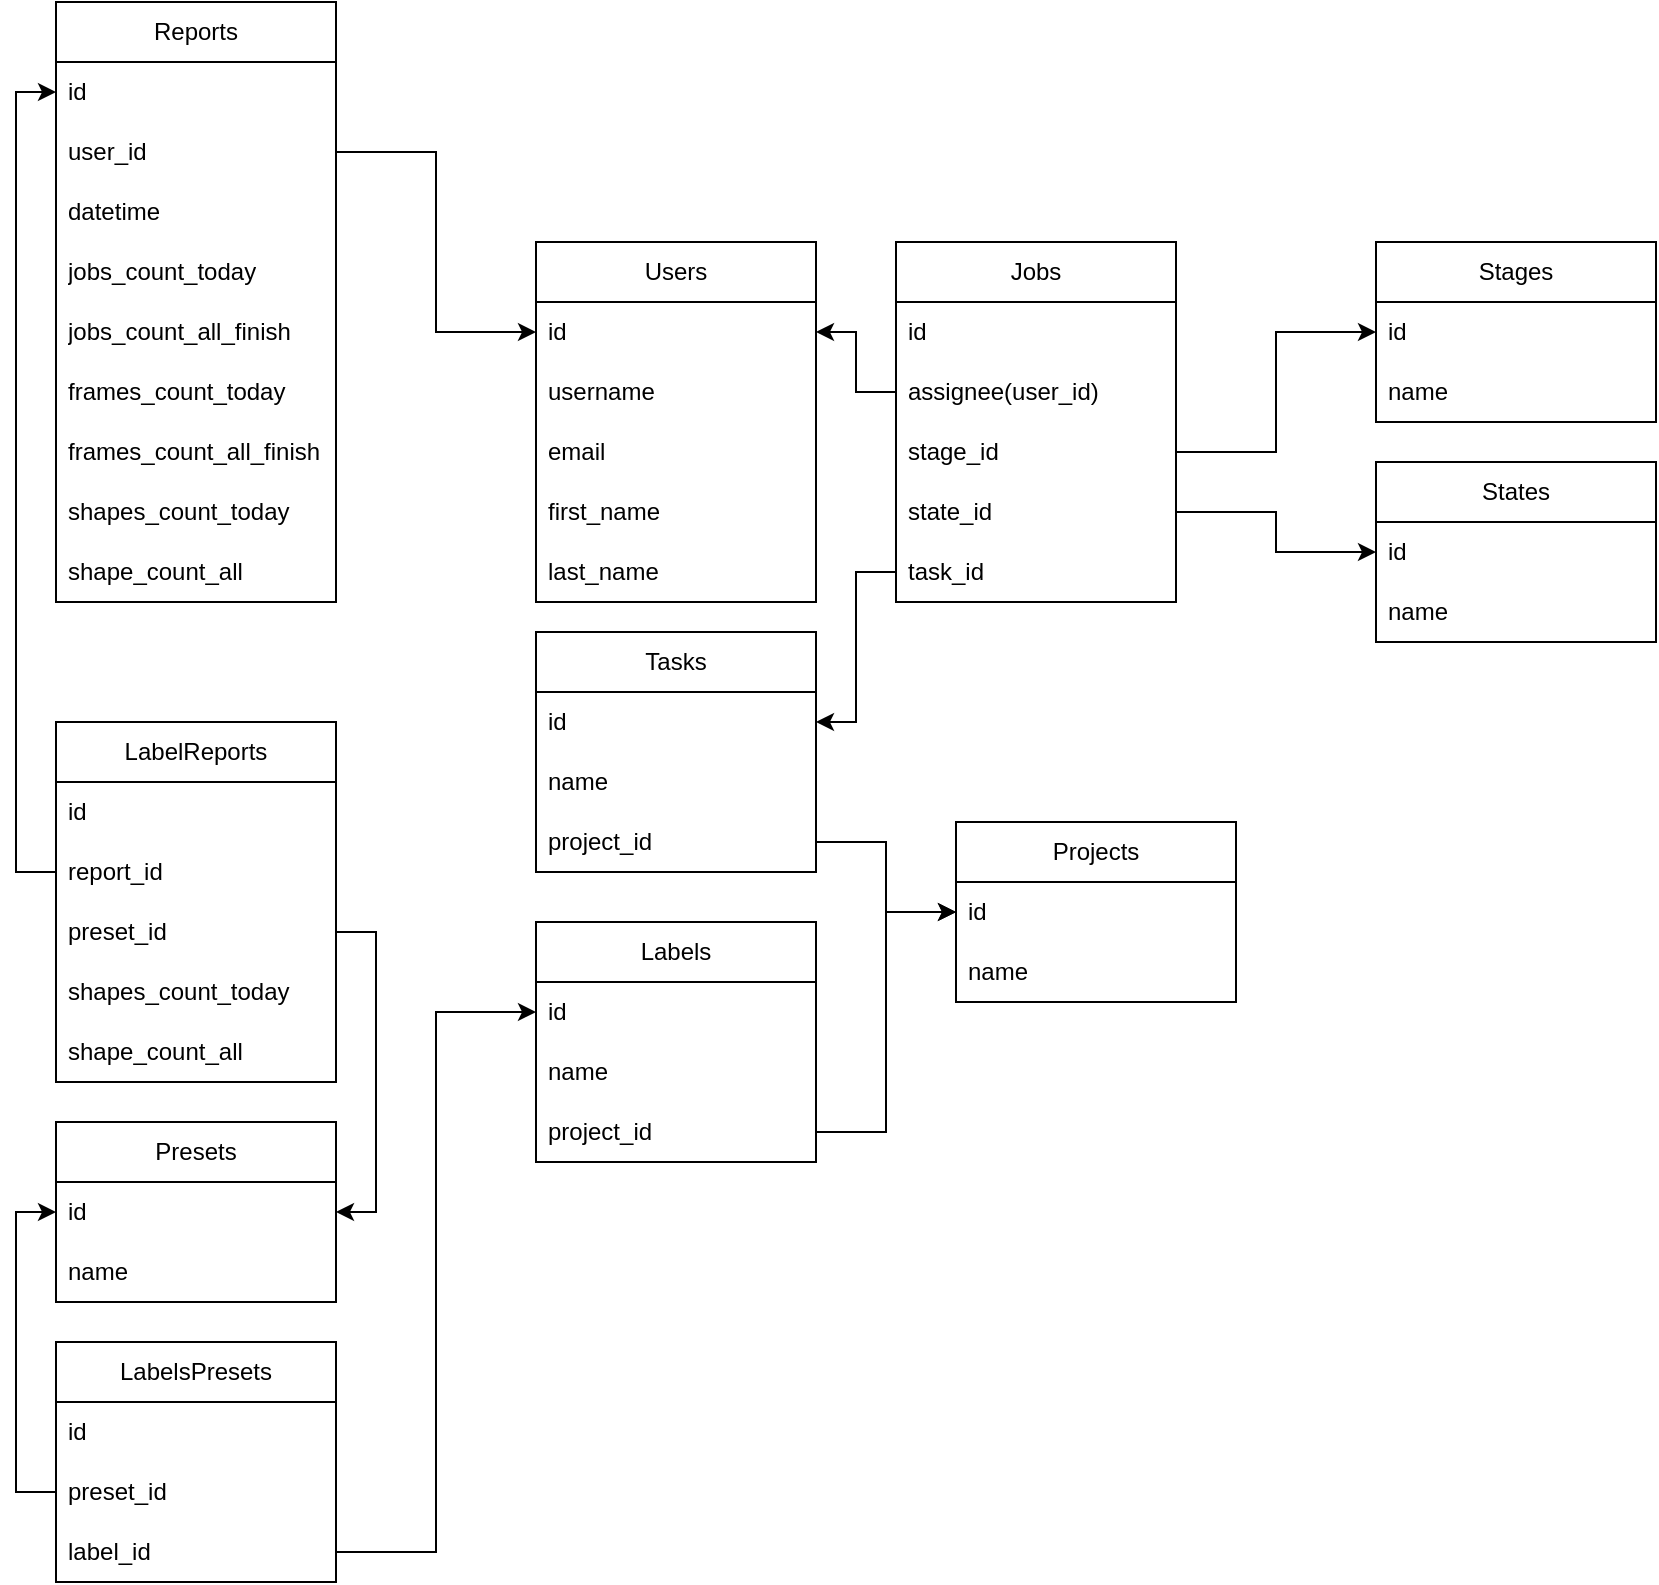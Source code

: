 <mxfile version="28.2.5">
  <diagram name="Страница — 1" id="PaRIsYtmUjQ1NMdTK2ZF">
    <mxGraphModel dx="1426" dy="827" grid="1" gridSize="10" guides="1" tooltips="1" connect="1" arrows="1" fold="1" page="1" pageScale="1" pageWidth="827" pageHeight="1169" math="0" shadow="0">
      <root>
        <mxCell id="0" />
        <mxCell id="1" parent="0" />
        <mxCell id="SBnb-xyRFItgp8HBCIKP-1" value="Users" style="swimlane;fontStyle=0;childLayout=stackLayout;horizontal=1;startSize=30;horizontalStack=0;resizeParent=1;resizeParentMax=0;resizeLast=0;collapsible=1;marginBottom=0;whiteSpace=wrap;html=1;" parent="1" vertex="1">
          <mxGeometry x="470" y="360" width="140" height="180" as="geometry" />
        </mxCell>
        <mxCell id="SBnb-xyRFItgp8HBCIKP-2" value="id" style="text;strokeColor=none;fillColor=none;align=left;verticalAlign=middle;spacingLeft=4;spacingRight=4;overflow=hidden;points=[[0,0.5],[1,0.5]];portConstraint=eastwest;rotatable=0;whiteSpace=wrap;html=1;" parent="SBnb-xyRFItgp8HBCIKP-1" vertex="1">
          <mxGeometry y="30" width="140" height="30" as="geometry" />
        </mxCell>
        <mxCell id="SBnb-xyRFItgp8HBCIKP-3" value="username" style="text;strokeColor=none;fillColor=none;align=left;verticalAlign=middle;spacingLeft=4;spacingRight=4;overflow=hidden;points=[[0,0.5],[1,0.5]];portConstraint=eastwest;rotatable=0;whiteSpace=wrap;html=1;" parent="SBnb-xyRFItgp8HBCIKP-1" vertex="1">
          <mxGeometry y="60" width="140" height="30" as="geometry" />
        </mxCell>
        <mxCell id="SBnb-xyRFItgp8HBCIKP-4" value="email" style="text;strokeColor=none;fillColor=none;align=left;verticalAlign=middle;spacingLeft=4;spacingRight=4;overflow=hidden;points=[[0,0.5],[1,0.5]];portConstraint=eastwest;rotatable=0;whiteSpace=wrap;html=1;" parent="SBnb-xyRFItgp8HBCIKP-1" vertex="1">
          <mxGeometry y="90" width="140" height="30" as="geometry" />
        </mxCell>
        <mxCell id="3XuOP9BdUM5fWgIZzg3s-2" value="first_name" style="text;strokeColor=none;fillColor=none;align=left;verticalAlign=middle;spacingLeft=4;spacingRight=4;overflow=hidden;points=[[0,0.5],[1,0.5]];portConstraint=eastwest;rotatable=0;whiteSpace=wrap;html=1;" parent="SBnb-xyRFItgp8HBCIKP-1" vertex="1">
          <mxGeometry y="120" width="140" height="30" as="geometry" />
        </mxCell>
        <mxCell id="3XuOP9BdUM5fWgIZzg3s-1" value="last_name" style="text;strokeColor=none;fillColor=none;align=left;verticalAlign=middle;spacingLeft=4;spacingRight=4;overflow=hidden;points=[[0,0.5],[1,0.5]];portConstraint=eastwest;rotatable=0;whiteSpace=wrap;html=1;" parent="SBnb-xyRFItgp8HBCIKP-1" vertex="1">
          <mxGeometry y="150" width="140" height="30" as="geometry" />
        </mxCell>
        <mxCell id="SBnb-xyRFItgp8HBCIKP-5" value="Projects" style="swimlane;fontStyle=0;childLayout=stackLayout;horizontal=1;startSize=30;horizontalStack=0;resizeParent=1;resizeParentMax=0;resizeLast=0;collapsible=1;marginBottom=0;whiteSpace=wrap;html=1;" parent="1" vertex="1">
          <mxGeometry x="680" y="650" width="140" height="90" as="geometry" />
        </mxCell>
        <mxCell id="SBnb-xyRFItgp8HBCIKP-6" value="id" style="text;strokeColor=none;fillColor=none;align=left;verticalAlign=middle;spacingLeft=4;spacingRight=4;overflow=hidden;points=[[0,0.5],[1,0.5]];portConstraint=eastwest;rotatable=0;whiteSpace=wrap;html=1;" parent="SBnb-xyRFItgp8HBCIKP-5" vertex="1">
          <mxGeometry y="30" width="140" height="30" as="geometry" />
        </mxCell>
        <mxCell id="SBnb-xyRFItgp8HBCIKP-7" value="name" style="text;strokeColor=none;fillColor=none;align=left;verticalAlign=middle;spacingLeft=4;spacingRight=4;overflow=hidden;points=[[0,0.5],[1,0.5]];portConstraint=eastwest;rotatable=0;whiteSpace=wrap;html=1;" parent="SBnb-xyRFItgp8HBCIKP-5" vertex="1">
          <mxGeometry y="60" width="140" height="30" as="geometry" />
        </mxCell>
        <mxCell id="SBnb-xyRFItgp8HBCIKP-9" value="Tasks" style="swimlane;fontStyle=0;childLayout=stackLayout;horizontal=1;startSize=30;horizontalStack=0;resizeParent=1;resizeParentMax=0;resizeLast=0;collapsible=1;marginBottom=0;whiteSpace=wrap;html=1;" parent="1" vertex="1">
          <mxGeometry x="470" y="555" width="140" height="120" as="geometry" />
        </mxCell>
        <mxCell id="SBnb-xyRFItgp8HBCIKP-10" value="id" style="text;strokeColor=none;fillColor=none;align=left;verticalAlign=middle;spacingLeft=4;spacingRight=4;overflow=hidden;points=[[0,0.5],[1,0.5]];portConstraint=eastwest;rotatable=0;whiteSpace=wrap;html=1;" parent="SBnb-xyRFItgp8HBCIKP-9" vertex="1">
          <mxGeometry y="30" width="140" height="30" as="geometry" />
        </mxCell>
        <mxCell id="SBnb-xyRFItgp8HBCIKP-11" value="name" style="text;strokeColor=none;fillColor=none;align=left;verticalAlign=middle;spacingLeft=4;spacingRight=4;overflow=hidden;points=[[0,0.5],[1,0.5]];portConstraint=eastwest;rotatable=0;whiteSpace=wrap;html=1;" parent="SBnb-xyRFItgp8HBCIKP-9" vertex="1">
          <mxGeometry y="60" width="140" height="30" as="geometry" />
        </mxCell>
        <mxCell id="SBnb-xyRFItgp8HBCIKP-12" value="project_id" style="text;strokeColor=none;fillColor=none;align=left;verticalAlign=middle;spacingLeft=4;spacingRight=4;overflow=hidden;points=[[0,0.5],[1,0.5]];portConstraint=eastwest;rotatable=0;whiteSpace=wrap;html=1;" parent="SBnb-xyRFItgp8HBCIKP-9" vertex="1">
          <mxGeometry y="90" width="140" height="30" as="geometry" />
        </mxCell>
        <mxCell id="SBnb-xyRFItgp8HBCIKP-13" value="Jobs" style="swimlane;fontStyle=0;childLayout=stackLayout;horizontal=1;startSize=30;horizontalStack=0;resizeParent=1;resizeParentMax=0;resizeLast=0;collapsible=1;marginBottom=0;whiteSpace=wrap;html=1;" parent="1" vertex="1">
          <mxGeometry x="650" y="360" width="140" height="180" as="geometry" />
        </mxCell>
        <mxCell id="SBnb-xyRFItgp8HBCIKP-14" value="id&lt;span style=&quot;white-space: pre;&quot;&gt;&#x9;&lt;/span&gt;" style="text;strokeColor=none;fillColor=none;align=left;verticalAlign=middle;spacingLeft=4;spacingRight=4;overflow=hidden;points=[[0,0.5],[1,0.5]];portConstraint=eastwest;rotatable=0;whiteSpace=wrap;html=1;" parent="SBnb-xyRFItgp8HBCIKP-13" vertex="1">
          <mxGeometry y="30" width="140" height="30" as="geometry" />
        </mxCell>
        <mxCell id="SBnb-xyRFItgp8HBCIKP-15" value="assignee(user_id)" style="text;strokeColor=none;fillColor=none;align=left;verticalAlign=middle;spacingLeft=4;spacingRight=4;overflow=hidden;points=[[0,0.5],[1,0.5]];portConstraint=eastwest;rotatable=0;whiteSpace=wrap;html=1;" parent="SBnb-xyRFItgp8HBCIKP-13" vertex="1">
          <mxGeometry y="60" width="140" height="30" as="geometry" />
        </mxCell>
        <mxCell id="SBnb-xyRFItgp8HBCIKP-16" value="stage_id" style="text;strokeColor=none;fillColor=none;align=left;verticalAlign=middle;spacingLeft=4;spacingRight=4;overflow=hidden;points=[[0,0.5],[1,0.5]];portConstraint=eastwest;rotatable=0;whiteSpace=wrap;html=1;" parent="SBnb-xyRFItgp8HBCIKP-13" vertex="1">
          <mxGeometry y="90" width="140" height="30" as="geometry" />
        </mxCell>
        <mxCell id="SBnb-xyRFItgp8HBCIKP-22" value="state_id" style="text;strokeColor=none;fillColor=none;align=left;verticalAlign=middle;spacingLeft=4;spacingRight=4;overflow=hidden;points=[[0,0.5],[1,0.5]];portConstraint=eastwest;rotatable=0;whiteSpace=wrap;html=1;" parent="SBnb-xyRFItgp8HBCIKP-13" vertex="1">
          <mxGeometry y="120" width="140" height="30" as="geometry" />
        </mxCell>
        <mxCell id="SBnb-xyRFItgp8HBCIKP-23" value="task_id" style="text;strokeColor=none;fillColor=none;align=left;verticalAlign=middle;spacingLeft=4;spacingRight=4;overflow=hidden;points=[[0,0.5],[1,0.5]];portConstraint=eastwest;rotatable=0;whiteSpace=wrap;html=1;" parent="SBnb-xyRFItgp8HBCIKP-13" vertex="1">
          <mxGeometry y="150" width="140" height="30" as="geometry" />
        </mxCell>
        <mxCell id="SBnb-xyRFItgp8HBCIKP-17" value="&lt;span style=&quot;white-space: pre-wrap;&quot; data-src-align=&quot;0:6&quot; class=&quot;aNeGP0gI0B9AV8JaHPyH&quot;&gt;Reports&lt;/span&gt;" style="swimlane;fontStyle=0;childLayout=stackLayout;horizontal=1;startSize=30;horizontalStack=0;resizeParent=1;resizeParentMax=0;resizeLast=0;collapsible=1;marginBottom=0;whiteSpace=wrap;html=1;" parent="1" vertex="1">
          <mxGeometry x="230" y="240" width="140" height="300" as="geometry" />
        </mxCell>
        <mxCell id="SBnb-xyRFItgp8HBCIKP-18" value="id&lt;span style=&quot;white-space: pre;&quot;&gt;&#x9;&lt;/span&gt;" style="text;strokeColor=none;fillColor=none;align=left;verticalAlign=middle;spacingLeft=4;spacingRight=4;overflow=hidden;points=[[0,0.5],[1,0.5]];portConstraint=eastwest;rotatable=0;whiteSpace=wrap;html=1;" parent="SBnb-xyRFItgp8HBCIKP-17" vertex="1">
          <mxGeometry y="30" width="140" height="30" as="geometry" />
        </mxCell>
        <mxCell id="SBnb-xyRFItgp8HBCIKP-19" value="user_id" style="text;strokeColor=none;fillColor=none;align=left;verticalAlign=middle;spacingLeft=4;spacingRight=4;overflow=hidden;points=[[0,0.5],[1,0.5]];portConstraint=eastwest;rotatable=0;whiteSpace=wrap;html=1;" parent="SBnb-xyRFItgp8HBCIKP-17" vertex="1">
          <mxGeometry y="60" width="140" height="30" as="geometry" />
        </mxCell>
        <mxCell id="SBnb-xyRFItgp8HBCIKP-20" value="datetime" style="text;strokeColor=none;fillColor=none;align=left;verticalAlign=middle;spacingLeft=4;spacingRight=4;overflow=hidden;points=[[0,0.5],[1,0.5]];portConstraint=eastwest;rotatable=0;whiteSpace=wrap;html=1;" parent="SBnb-xyRFItgp8HBCIKP-17" vertex="1">
          <mxGeometry y="90" width="140" height="30" as="geometry" />
        </mxCell>
        <mxCell id="SBnb-xyRFItgp8HBCIKP-42" value="jobs_count_today" style="text;strokeColor=none;fillColor=none;align=left;verticalAlign=middle;spacingLeft=4;spacingRight=4;overflow=hidden;points=[[0,0.5],[1,0.5]];portConstraint=eastwest;rotatable=0;whiteSpace=wrap;html=1;" parent="SBnb-xyRFItgp8HBCIKP-17" vertex="1">
          <mxGeometry y="120" width="140" height="30" as="geometry" />
        </mxCell>
        <mxCell id="SBnb-xyRFItgp8HBCIKP-43" value="jobs_count_all_finish" style="text;strokeColor=none;fillColor=none;align=left;verticalAlign=middle;spacingLeft=4;spacingRight=4;overflow=hidden;points=[[0,0.5],[1,0.5]];portConstraint=eastwest;rotatable=0;whiteSpace=wrap;html=1;" parent="SBnb-xyRFItgp8HBCIKP-17" vertex="1">
          <mxGeometry y="150" width="140" height="30" as="geometry" />
        </mxCell>
        <mxCell id="SBnb-xyRFItgp8HBCIKP-41" value="frames_count_today" style="text;strokeColor=none;fillColor=none;align=left;verticalAlign=middle;spacingLeft=4;spacingRight=4;overflow=hidden;points=[[0,0.5],[1,0.5]];portConstraint=eastwest;rotatable=0;whiteSpace=wrap;html=1;" parent="SBnb-xyRFItgp8HBCIKP-17" vertex="1">
          <mxGeometry y="180" width="140" height="30" as="geometry" />
        </mxCell>
        <mxCell id="SBnb-xyRFItgp8HBCIKP-44" value="frames_count_all_finish" style="text;strokeColor=none;fillColor=none;align=left;verticalAlign=middle;spacingLeft=4;spacingRight=4;overflow=hidden;points=[[0,0.5],[1,0.5]];portConstraint=eastwest;rotatable=0;whiteSpace=wrap;html=1;" parent="SBnb-xyRFItgp8HBCIKP-17" vertex="1">
          <mxGeometry y="210" width="140" height="30" as="geometry" />
        </mxCell>
        <mxCell id="SBnb-xyRFItgp8HBCIKP-40" value="shapes_count_today" style="text;strokeColor=none;fillColor=none;align=left;verticalAlign=middle;spacingLeft=4;spacingRight=4;overflow=hidden;points=[[0,0.5],[1,0.5]];portConstraint=eastwest;rotatable=0;whiteSpace=wrap;html=1;" parent="SBnb-xyRFItgp8HBCIKP-17" vertex="1">
          <mxGeometry y="240" width="140" height="30" as="geometry" />
        </mxCell>
        <mxCell id="SBnb-xyRFItgp8HBCIKP-45" value="shape_count_all" style="text;strokeColor=none;fillColor=none;align=left;verticalAlign=middle;spacingLeft=4;spacingRight=4;overflow=hidden;points=[[0,0.5],[1,0.5]];portConstraint=eastwest;rotatable=0;whiteSpace=wrap;html=1;" parent="SBnb-xyRFItgp8HBCIKP-17" vertex="1">
          <mxGeometry y="270" width="140" height="30" as="geometry" />
        </mxCell>
        <mxCell id="SBnb-xyRFItgp8HBCIKP-26" value="Stages" style="swimlane;fontStyle=0;childLayout=stackLayout;horizontal=1;startSize=30;horizontalStack=0;resizeParent=1;resizeParentMax=0;resizeLast=0;collapsible=1;marginBottom=0;whiteSpace=wrap;html=1;" parent="1" vertex="1">
          <mxGeometry x="890" y="360" width="140" height="90" as="geometry" />
        </mxCell>
        <mxCell id="SBnb-xyRFItgp8HBCIKP-27" value="id" style="text;strokeColor=none;fillColor=none;align=left;verticalAlign=middle;spacingLeft=4;spacingRight=4;overflow=hidden;points=[[0,0.5],[1,0.5]];portConstraint=eastwest;rotatable=0;whiteSpace=wrap;html=1;" parent="SBnb-xyRFItgp8HBCIKP-26" vertex="1">
          <mxGeometry y="30" width="140" height="30" as="geometry" />
        </mxCell>
        <mxCell id="SBnb-xyRFItgp8HBCIKP-28" value="name" style="text;strokeColor=none;fillColor=none;align=left;verticalAlign=middle;spacingLeft=4;spacingRight=4;overflow=hidden;points=[[0,0.5],[1,0.5]];portConstraint=eastwest;rotatable=0;whiteSpace=wrap;html=1;" parent="SBnb-xyRFItgp8HBCIKP-26" vertex="1">
          <mxGeometry y="60" width="140" height="30" as="geometry" />
        </mxCell>
        <mxCell id="SBnb-xyRFItgp8HBCIKP-29" value="States" style="swimlane;fontStyle=0;childLayout=stackLayout;horizontal=1;startSize=30;horizontalStack=0;resizeParent=1;resizeParentMax=0;resizeLast=0;collapsible=1;marginBottom=0;whiteSpace=wrap;html=1;" parent="1" vertex="1">
          <mxGeometry x="890" y="470" width="140" height="90" as="geometry" />
        </mxCell>
        <mxCell id="SBnb-xyRFItgp8HBCIKP-30" value="id" style="text;strokeColor=none;fillColor=none;align=left;verticalAlign=middle;spacingLeft=4;spacingRight=4;overflow=hidden;points=[[0,0.5],[1,0.5]];portConstraint=eastwest;rotatable=0;whiteSpace=wrap;html=1;" parent="SBnb-xyRFItgp8HBCIKP-29" vertex="1">
          <mxGeometry y="30" width="140" height="30" as="geometry" />
        </mxCell>
        <mxCell id="SBnb-xyRFItgp8HBCIKP-31" value="name" style="text;strokeColor=none;fillColor=none;align=left;verticalAlign=middle;spacingLeft=4;spacingRight=4;overflow=hidden;points=[[0,0.5],[1,0.5]];portConstraint=eastwest;rotatable=0;whiteSpace=wrap;html=1;" parent="SBnb-xyRFItgp8HBCIKP-29" vertex="1">
          <mxGeometry y="60" width="140" height="30" as="geometry" />
        </mxCell>
        <mxCell id="SBnb-xyRFItgp8HBCIKP-35" style="edgeStyle=orthogonalEdgeStyle;rounded=0;orthogonalLoop=1;jettySize=auto;html=1;exitX=1;exitY=0.5;exitDx=0;exitDy=0;entryX=0;entryY=0.5;entryDx=0;entryDy=0;" parent="1" source="SBnb-xyRFItgp8HBCIKP-16" target="SBnb-xyRFItgp8HBCIKP-27" edge="1">
          <mxGeometry relative="1" as="geometry" />
        </mxCell>
        <mxCell id="SBnb-xyRFItgp8HBCIKP-36" style="edgeStyle=orthogonalEdgeStyle;rounded=0;orthogonalLoop=1;jettySize=auto;html=1;exitX=1;exitY=0.5;exitDx=0;exitDy=0;entryX=0;entryY=0.5;entryDx=0;entryDy=0;" parent="1" source="SBnb-xyRFItgp8HBCIKP-22" target="SBnb-xyRFItgp8HBCIKP-30" edge="1">
          <mxGeometry relative="1" as="geometry" />
        </mxCell>
        <mxCell id="SBnb-xyRFItgp8HBCIKP-37" style="edgeStyle=orthogonalEdgeStyle;rounded=0;orthogonalLoop=1;jettySize=auto;html=1;exitX=0;exitY=0.5;exitDx=0;exitDy=0;entryX=1;entryY=0.5;entryDx=0;entryDy=0;" parent="1" source="SBnb-xyRFItgp8HBCIKP-23" target="SBnb-xyRFItgp8HBCIKP-10" edge="1">
          <mxGeometry relative="1" as="geometry" />
        </mxCell>
        <mxCell id="SBnb-xyRFItgp8HBCIKP-39" style="edgeStyle=orthogonalEdgeStyle;rounded=0;orthogonalLoop=1;jettySize=auto;html=1;exitX=0;exitY=0.5;exitDx=0;exitDy=0;entryX=1;entryY=0.5;entryDx=0;entryDy=0;" parent="1" source="SBnb-xyRFItgp8HBCIKP-15" target="SBnb-xyRFItgp8HBCIKP-2" edge="1">
          <mxGeometry relative="1" as="geometry" />
        </mxCell>
        <mxCell id="SBnb-xyRFItgp8HBCIKP-46" style="edgeStyle=orthogonalEdgeStyle;rounded=0;orthogonalLoop=1;jettySize=auto;html=1;exitX=1;exitY=0.5;exitDx=0;exitDy=0;entryX=0;entryY=0.5;entryDx=0;entryDy=0;" parent="1" source="SBnb-xyRFItgp8HBCIKP-19" target="SBnb-xyRFItgp8HBCIKP-2" edge="1">
          <mxGeometry relative="1" as="geometry" />
        </mxCell>
        <mxCell id="QOLRmMrxnFGxW0KGHFQe-1" value="Labels" style="swimlane;fontStyle=0;childLayout=stackLayout;horizontal=1;startSize=30;horizontalStack=0;resizeParent=1;resizeParentMax=0;resizeLast=0;collapsible=1;marginBottom=0;whiteSpace=wrap;html=1;" vertex="1" parent="1">
          <mxGeometry x="470" y="700" width="140" height="120" as="geometry" />
        </mxCell>
        <mxCell id="QOLRmMrxnFGxW0KGHFQe-2" value="id" style="text;strokeColor=none;fillColor=none;align=left;verticalAlign=middle;spacingLeft=4;spacingRight=4;overflow=hidden;points=[[0,0.5],[1,0.5]];portConstraint=eastwest;rotatable=0;whiteSpace=wrap;html=1;" vertex="1" parent="QOLRmMrxnFGxW0KGHFQe-1">
          <mxGeometry y="30" width="140" height="30" as="geometry" />
        </mxCell>
        <mxCell id="QOLRmMrxnFGxW0KGHFQe-3" value="name" style="text;strokeColor=none;fillColor=none;align=left;verticalAlign=middle;spacingLeft=4;spacingRight=4;overflow=hidden;points=[[0,0.5],[1,0.5]];portConstraint=eastwest;rotatable=0;whiteSpace=wrap;html=1;" vertex="1" parent="QOLRmMrxnFGxW0KGHFQe-1">
          <mxGeometry y="60" width="140" height="30" as="geometry" />
        </mxCell>
        <mxCell id="QOLRmMrxnFGxW0KGHFQe-4" value="project_id" style="text;strokeColor=none;fillColor=none;align=left;verticalAlign=middle;spacingLeft=4;spacingRight=4;overflow=hidden;points=[[0,0.5],[1,0.5]];portConstraint=eastwest;rotatable=0;whiteSpace=wrap;html=1;" vertex="1" parent="QOLRmMrxnFGxW0KGHFQe-1">
          <mxGeometry y="90" width="140" height="30" as="geometry" />
        </mxCell>
        <mxCell id="QOLRmMrxnFGxW0KGHFQe-6" style="edgeStyle=orthogonalEdgeStyle;rounded=0;orthogonalLoop=1;jettySize=auto;html=1;exitX=1;exitY=0.5;exitDx=0;exitDy=0;entryX=0;entryY=0.5;entryDx=0;entryDy=0;" edge="1" parent="1" source="SBnb-xyRFItgp8HBCIKP-12" target="SBnb-xyRFItgp8HBCIKP-5">
          <mxGeometry relative="1" as="geometry" />
        </mxCell>
        <mxCell id="QOLRmMrxnFGxW0KGHFQe-7" style="edgeStyle=orthogonalEdgeStyle;rounded=0;orthogonalLoop=1;jettySize=auto;html=1;exitX=1;exitY=0.5;exitDx=0;exitDy=0;entryX=0;entryY=0.5;entryDx=0;entryDy=0;" edge="1" parent="1" source="QOLRmMrxnFGxW0KGHFQe-4" target="SBnb-xyRFItgp8HBCIKP-6">
          <mxGeometry relative="1" as="geometry" />
        </mxCell>
        <mxCell id="QOLRmMrxnFGxW0KGHFQe-8" value="LabelReports" style="swimlane;fontStyle=0;childLayout=stackLayout;horizontal=1;startSize=30;horizontalStack=0;resizeParent=1;resizeParentMax=0;resizeLast=0;collapsible=1;marginBottom=0;whiteSpace=wrap;html=1;" vertex="1" parent="1">
          <mxGeometry x="230" y="600" width="140" height="180" as="geometry" />
        </mxCell>
        <mxCell id="QOLRmMrxnFGxW0KGHFQe-9" value="id" style="text;strokeColor=none;fillColor=none;align=left;verticalAlign=middle;spacingLeft=4;spacingRight=4;overflow=hidden;points=[[0,0.5],[1,0.5]];portConstraint=eastwest;rotatable=0;whiteSpace=wrap;html=1;" vertex="1" parent="QOLRmMrxnFGxW0KGHFQe-8">
          <mxGeometry y="30" width="140" height="30" as="geometry" />
        </mxCell>
        <mxCell id="QOLRmMrxnFGxW0KGHFQe-10" value="report_id" style="text;strokeColor=none;fillColor=none;align=left;verticalAlign=middle;spacingLeft=4;spacingRight=4;overflow=hidden;points=[[0,0.5],[1,0.5]];portConstraint=eastwest;rotatable=0;whiteSpace=wrap;html=1;" vertex="1" parent="QOLRmMrxnFGxW0KGHFQe-8">
          <mxGeometry y="60" width="140" height="30" as="geometry" />
        </mxCell>
        <mxCell id="QOLRmMrxnFGxW0KGHFQe-26" value="preset_id" style="text;strokeColor=none;fillColor=none;align=left;verticalAlign=middle;spacingLeft=4;spacingRight=4;overflow=hidden;points=[[0,0.5],[1,0.5]];portConstraint=eastwest;rotatable=0;whiteSpace=wrap;html=1;" vertex="1" parent="QOLRmMrxnFGxW0KGHFQe-8">
          <mxGeometry y="90" width="140" height="30" as="geometry" />
        </mxCell>
        <mxCell id="QOLRmMrxnFGxW0KGHFQe-13" value="shapes_count_today" style="text;strokeColor=none;fillColor=none;align=left;verticalAlign=middle;spacingLeft=4;spacingRight=4;overflow=hidden;points=[[0,0.5],[1,0.5]];portConstraint=eastwest;rotatable=0;whiteSpace=wrap;html=1;" vertex="1" parent="QOLRmMrxnFGxW0KGHFQe-8">
          <mxGeometry y="120" width="140" height="30" as="geometry" />
        </mxCell>
        <mxCell id="QOLRmMrxnFGxW0KGHFQe-14" value="shape_count_all" style="text;strokeColor=none;fillColor=none;align=left;verticalAlign=middle;spacingLeft=4;spacingRight=4;overflow=hidden;points=[[0,0.5],[1,0.5]];portConstraint=eastwest;rotatable=0;whiteSpace=wrap;html=1;" vertex="1" parent="QOLRmMrxnFGxW0KGHFQe-8">
          <mxGeometry y="150" width="140" height="30" as="geometry" />
        </mxCell>
        <mxCell id="QOLRmMrxnFGxW0KGHFQe-16" style="edgeStyle=orthogonalEdgeStyle;rounded=0;orthogonalLoop=1;jettySize=auto;html=1;exitX=0;exitY=0.5;exitDx=0;exitDy=0;entryX=0;entryY=0.5;entryDx=0;entryDy=0;" edge="1" parent="1" source="QOLRmMrxnFGxW0KGHFQe-10" target="SBnb-xyRFItgp8HBCIKP-18">
          <mxGeometry relative="1" as="geometry" />
        </mxCell>
        <mxCell id="QOLRmMrxnFGxW0KGHFQe-17" value="LabelsPresets" style="swimlane;fontStyle=0;childLayout=stackLayout;horizontal=1;startSize=30;horizontalStack=0;resizeParent=1;resizeParentMax=0;resizeLast=0;collapsible=1;marginBottom=0;whiteSpace=wrap;html=1;" vertex="1" parent="1">
          <mxGeometry x="230" y="910" width="140" height="120" as="geometry" />
        </mxCell>
        <mxCell id="QOLRmMrxnFGxW0KGHFQe-18" value="id" style="text;strokeColor=none;fillColor=none;align=left;verticalAlign=middle;spacingLeft=4;spacingRight=4;overflow=hidden;points=[[0,0.5],[1,0.5]];portConstraint=eastwest;rotatable=0;whiteSpace=wrap;html=1;" vertex="1" parent="QOLRmMrxnFGxW0KGHFQe-17">
          <mxGeometry y="30" width="140" height="30" as="geometry" />
        </mxCell>
        <mxCell id="QOLRmMrxnFGxW0KGHFQe-19" value="preset_id" style="text;strokeColor=none;fillColor=none;align=left;verticalAlign=middle;spacingLeft=4;spacingRight=4;overflow=hidden;points=[[0,0.5],[1,0.5]];portConstraint=eastwest;rotatable=0;whiteSpace=wrap;html=1;" vertex="1" parent="QOLRmMrxnFGxW0KGHFQe-17">
          <mxGeometry y="60" width="140" height="30" as="geometry" />
        </mxCell>
        <mxCell id="QOLRmMrxnFGxW0KGHFQe-20" value="label_id" style="text;strokeColor=none;fillColor=none;align=left;verticalAlign=middle;spacingLeft=4;spacingRight=4;overflow=hidden;points=[[0,0.5],[1,0.5]];portConstraint=eastwest;rotatable=0;whiteSpace=wrap;html=1;" vertex="1" parent="QOLRmMrxnFGxW0KGHFQe-17">
          <mxGeometry y="90" width="140" height="30" as="geometry" />
        </mxCell>
        <mxCell id="QOLRmMrxnFGxW0KGHFQe-23" value="&lt;div&gt;Presets&lt;/div&gt;" style="swimlane;fontStyle=0;childLayout=stackLayout;horizontal=1;startSize=30;horizontalStack=0;resizeParent=1;resizeParentMax=0;resizeLast=0;collapsible=1;marginBottom=0;whiteSpace=wrap;html=1;" vertex="1" parent="1">
          <mxGeometry x="230" y="800" width="140" height="90" as="geometry" />
        </mxCell>
        <mxCell id="QOLRmMrxnFGxW0KGHFQe-24" value="id" style="text;strokeColor=none;fillColor=none;align=left;verticalAlign=middle;spacingLeft=4;spacingRight=4;overflow=hidden;points=[[0,0.5],[1,0.5]];portConstraint=eastwest;rotatable=0;whiteSpace=wrap;html=1;" vertex="1" parent="QOLRmMrxnFGxW0KGHFQe-23">
          <mxGeometry y="30" width="140" height="30" as="geometry" />
        </mxCell>
        <mxCell id="QOLRmMrxnFGxW0KGHFQe-30" value="name" style="text;strokeColor=none;fillColor=none;align=left;verticalAlign=middle;spacingLeft=4;spacingRight=4;overflow=hidden;points=[[0,0.5],[1,0.5]];portConstraint=eastwest;rotatable=0;whiteSpace=wrap;html=1;" vertex="1" parent="QOLRmMrxnFGxW0KGHFQe-23">
          <mxGeometry y="60" width="140" height="30" as="geometry" />
        </mxCell>
        <mxCell id="QOLRmMrxnFGxW0KGHFQe-27" style="edgeStyle=orthogonalEdgeStyle;rounded=0;orthogonalLoop=1;jettySize=auto;html=1;exitX=1;exitY=0.5;exitDx=0;exitDy=0;entryX=1;entryY=0.5;entryDx=0;entryDy=0;" edge="1" parent="1" source="QOLRmMrxnFGxW0KGHFQe-26" target="QOLRmMrxnFGxW0KGHFQe-24">
          <mxGeometry relative="1" as="geometry" />
        </mxCell>
        <mxCell id="QOLRmMrxnFGxW0KGHFQe-28" style="edgeStyle=orthogonalEdgeStyle;rounded=0;orthogonalLoop=1;jettySize=auto;html=1;exitX=0;exitY=0.5;exitDx=0;exitDy=0;entryX=0;entryY=0.5;entryDx=0;entryDy=0;" edge="1" parent="1" source="QOLRmMrxnFGxW0KGHFQe-19" target="QOLRmMrxnFGxW0KGHFQe-24">
          <mxGeometry relative="1" as="geometry" />
        </mxCell>
        <mxCell id="QOLRmMrxnFGxW0KGHFQe-29" style="edgeStyle=orthogonalEdgeStyle;rounded=0;orthogonalLoop=1;jettySize=auto;html=1;exitX=1;exitY=0.5;exitDx=0;exitDy=0;entryX=0;entryY=0.5;entryDx=0;entryDy=0;" edge="1" parent="1" source="QOLRmMrxnFGxW0KGHFQe-20" target="QOLRmMrxnFGxW0KGHFQe-2">
          <mxGeometry relative="1" as="geometry" />
        </mxCell>
      </root>
    </mxGraphModel>
  </diagram>
</mxfile>
